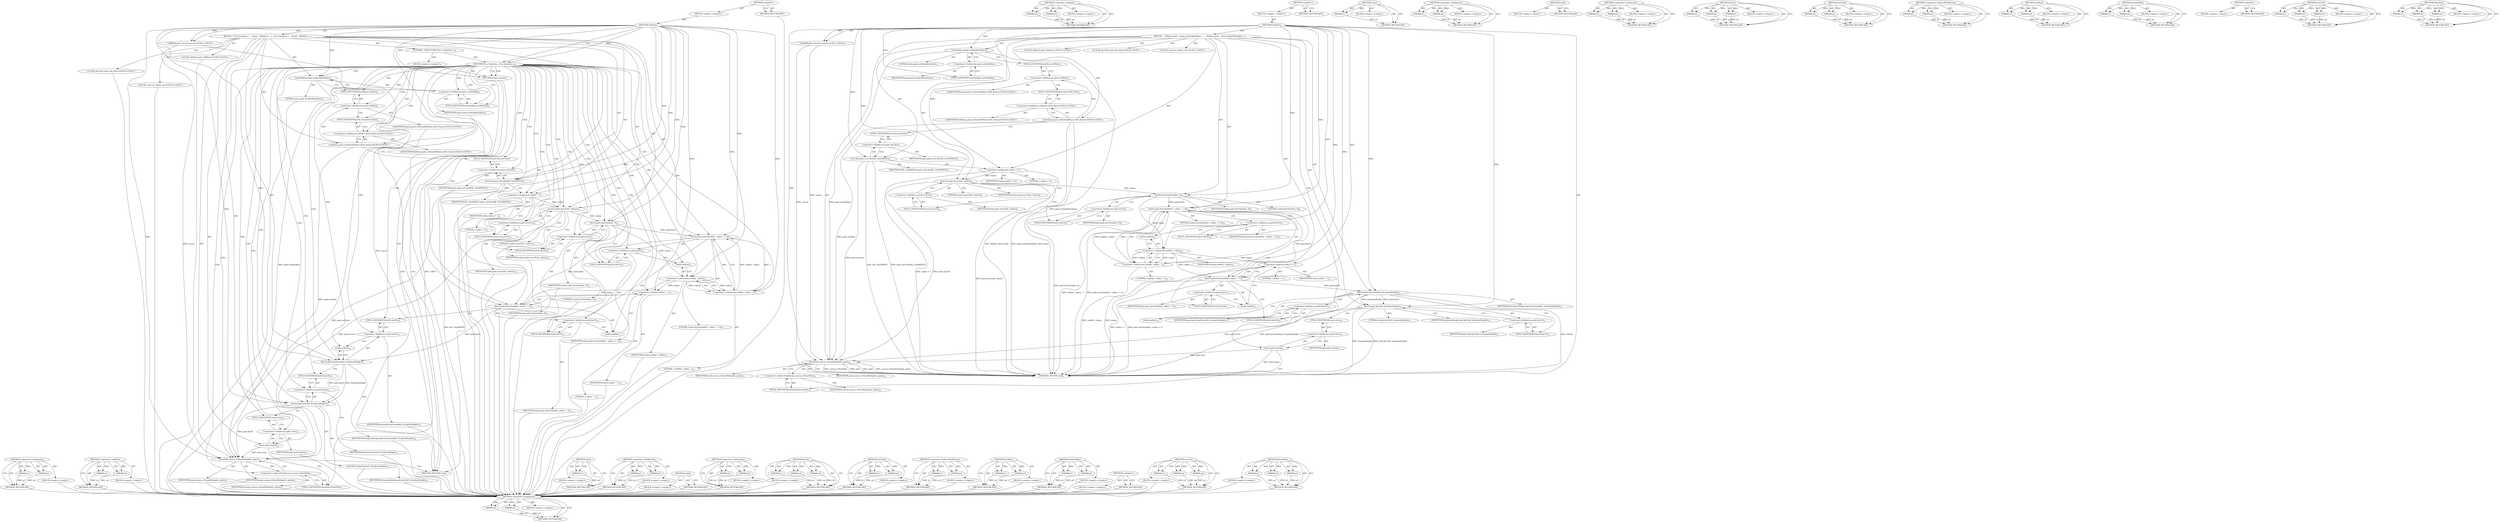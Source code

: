 digraph "DrawPath" {
vulnerable_131 [label=<(METHOD,&lt;operator&gt;.assignment)>];
vulnerable_132 [label=<(PARAM,p1)>];
vulnerable_133 [label=<(PARAM,p2)>];
vulnerable_134 [label=<(BLOCK,&lt;empty&gt;,&lt;empty&gt;)>];
vulnerable_135 [label=<(METHOD_RETURN,ANY)>];
vulnerable_156 [label=<(METHOD,&lt;operator&gt;.addition)>];
vulnerable_157 [label=<(PARAM,p1)>];
vulnerable_158 [label=<(PARAM,p2)>];
vulnerable_159 [label=<(BLOCK,&lt;empty&gt;,&lt;empty&gt;)>];
vulnerable_160 [label=<(METHOD_RETURN,ANY)>];
vulnerable_6 [label=<(METHOD,&lt;global&gt;)<SUB>1</SUB>>];
vulnerable_7 [label=<(BLOCK,&lt;empty&gt;,&lt;empty&gt;)<SUB>1</SUB>>];
vulnerable_8 [label=<(METHOD,OnPaint)<SUB>1</SUB>>];
vulnerable_9 [label="<(PARAM,gfx::Canvas* canvas)<SUB>1</SUB>>"];
vulnerable_10 [label=<(BLOCK,{
   SkPaint paint;
   paint.setAntiAlias(false...,{
   SkPaint paint;
   paint.setAntiAlias(false...)<SUB>1</SUB>>];
vulnerable_11 [label="<(LOCAL,SkPaint paint: SkPaint)<SUB>2</SUB>>"];
vulnerable_12 [label=<(setAntiAlias,paint.setAntiAlias(false))<SUB>3</SUB>>];
vulnerable_13 [label=<(&lt;operator&gt;.fieldAccess,paint.setAntiAlias)<SUB>3</SUB>>];
vulnerable_14 [label=<(IDENTIFIER,paint,paint.setAntiAlias(false))<SUB>3</SUB>>];
vulnerable_15 [label=<(FIELD_IDENTIFIER,setAntiAlias,setAntiAlias)<SUB>3</SUB>>];
vulnerable_16 [label=<(LITERAL,false,paint.setAntiAlias(false))<SUB>3</SUB>>];
vulnerable_17 [label="<(setStyle,paint.setStyle(SkPaint::kFill_Style))<SUB>4</SUB>>"];
vulnerable_18 [label=<(&lt;operator&gt;.fieldAccess,paint.setStyle)<SUB>4</SUB>>];
vulnerable_19 [label="<(IDENTIFIER,paint,paint.setStyle(SkPaint::kFill_Style))<SUB>4</SUB>>"];
vulnerable_20 [label=<(FIELD_IDENTIFIER,setStyle,setStyle)<SUB>4</SUB>>];
vulnerable_21 [label="<(&lt;operator&gt;.fieldAccess,SkPaint::kFill_Style)<SUB>4</SUB>>"];
vulnerable_22 [label="<(IDENTIFIER,SkPaint,paint.setStyle(SkPaint::kFill_Style))<SUB>4</SUB>>"];
vulnerable_23 [label=<(FIELD_IDENTIFIER,kFill_Style,kFill_Style)<SUB>4</SUB>>];
vulnerable_24 [label=<(setColor,paint.setColor(SK_ColorWHITE))<SUB>5</SUB>>];
vulnerable_25 [label=<(&lt;operator&gt;.fieldAccess,paint.setColor)<SUB>5</SUB>>];
vulnerable_26 [label=<(IDENTIFIER,paint,paint.setColor(SK_ColorWHITE))<SUB>5</SUB>>];
vulnerable_27 [label=<(FIELD_IDENTIFIER,setColor,setColor)<SUB>5</SUB>>];
vulnerable_28 [label=<(IDENTIFIER,SK_ColorWHITE,paint.setColor(SK_ColorWHITE))<SUB>5</SUB>>];
vulnerable_29 [label="<(LOCAL,gfx.Path path: gfx.Path)<SUB>6</SUB>>"];
vulnerable_30 [label="<(LOCAL,const int radius: int)<SUB>7</SUB>>"];
vulnerable_31 [label=<(&lt;operator&gt;.assignment,radius = 1)<SUB>7</SUB>>];
vulnerable_32 [label=<(IDENTIFIER,radius,radius = 1)<SUB>7</SUB>>];
vulnerable_33 [label=<(LITERAL,1,radius = 1)<SUB>7</SUB>>];
vulnerable_34 [label=<(moveTo,path.moveTo(0, radius))<SUB>8</SUB>>];
vulnerable_35 [label=<(&lt;operator&gt;.fieldAccess,path.moveTo)<SUB>8</SUB>>];
vulnerable_36 [label=<(IDENTIFIER,path,path.moveTo(0, radius))<SUB>8</SUB>>];
vulnerable_37 [label=<(FIELD_IDENTIFIER,moveTo,moveTo)<SUB>8</SUB>>];
vulnerable_38 [label=<(LITERAL,0,path.moveTo(0, radius))<SUB>8</SUB>>];
vulnerable_39 [label=<(IDENTIFIER,radius,path.moveTo(0, radius))<SUB>8</SUB>>];
vulnerable_40 [label=<(lineTo,path.lineTo(radius, 0))<SUB>9</SUB>>];
vulnerable_41 [label=<(&lt;operator&gt;.fieldAccess,path.lineTo)<SUB>9</SUB>>];
vulnerable_42 [label=<(IDENTIFIER,path,path.lineTo(radius, 0))<SUB>9</SUB>>];
vulnerable_43 [label=<(FIELD_IDENTIFIER,lineTo,lineTo)<SUB>9</SUB>>];
vulnerable_44 [label=<(IDENTIFIER,radius,path.lineTo(radius, 0))<SUB>9</SUB>>];
vulnerable_45 [label=<(LITERAL,0,path.lineTo(radius, 0))<SUB>9</SUB>>];
vulnerable_46 [label=<(lineTo,path.lineTo(width() - radius - 1, 0))<SUB>10</SUB>>];
vulnerable_47 [label=<(&lt;operator&gt;.fieldAccess,path.lineTo)<SUB>10</SUB>>];
vulnerable_48 [label=<(IDENTIFIER,path,path.lineTo(width() - radius - 1, 0))<SUB>10</SUB>>];
vulnerable_49 [label=<(FIELD_IDENTIFIER,lineTo,lineTo)<SUB>10</SUB>>];
vulnerable_50 [label=<(&lt;operator&gt;.subtraction,width() - radius - 1)<SUB>10</SUB>>];
vulnerable_51 [label=<(&lt;operator&gt;.subtraction,width() - radius)<SUB>10</SUB>>];
vulnerable_52 [label=<(width,width())<SUB>10</SUB>>];
vulnerable_53 [label=<(IDENTIFIER,radius,width() - radius)<SUB>10</SUB>>];
vulnerable_54 [label=<(LITERAL,1,width() - radius - 1)<SUB>10</SUB>>];
vulnerable_55 [label=<(LITERAL,0,path.lineTo(width() - radius - 1, 0))<SUB>10</SUB>>];
vulnerable_56 [label=<(lineTo,path.lineTo(width(), radius + 1))<SUB>11</SUB>>];
vulnerable_57 [label=<(&lt;operator&gt;.fieldAccess,path.lineTo)<SUB>11</SUB>>];
vulnerable_58 [label=<(IDENTIFIER,path,path.lineTo(width(), radius + 1))<SUB>11</SUB>>];
vulnerable_59 [label=<(FIELD_IDENTIFIER,lineTo,lineTo)<SUB>11</SUB>>];
vulnerable_60 [label=<(width,width())<SUB>11</SUB>>];
vulnerable_61 [label=<(&lt;operator&gt;.addition,radius + 1)<SUB>11</SUB>>];
vulnerable_62 [label=<(IDENTIFIER,radius,radius + 1)<SUB>11</SUB>>];
vulnerable_63 [label=<(LITERAL,1,radius + 1)<SUB>11</SUB>>];
vulnerable_64 [label=<(lineTo,path.lineTo(width(), kCaptionHeight))<SUB>12</SUB>>];
vulnerable_65 [label=<(&lt;operator&gt;.fieldAccess,path.lineTo)<SUB>12</SUB>>];
vulnerable_66 [label=<(IDENTIFIER,path,path.lineTo(width(), kCaptionHeight))<SUB>12</SUB>>];
vulnerable_67 [label=<(FIELD_IDENTIFIER,lineTo,lineTo)<SUB>12</SUB>>];
vulnerable_68 [label=<(width,width())<SUB>12</SUB>>];
vulnerable_69 [label=<(IDENTIFIER,kCaptionHeight,path.lineTo(width(), kCaptionHeight))<SUB>12</SUB>>];
vulnerable_70 [label=<(lineTo,path.lineTo(0, kCaptionHeight))<SUB>13</SUB>>];
vulnerable_71 [label=<(&lt;operator&gt;.fieldAccess,path.lineTo)<SUB>13</SUB>>];
vulnerable_72 [label=<(IDENTIFIER,path,path.lineTo(0, kCaptionHeight))<SUB>13</SUB>>];
vulnerable_73 [label=<(FIELD_IDENTIFIER,lineTo,lineTo)<SUB>13</SUB>>];
vulnerable_74 [label=<(LITERAL,0,path.lineTo(0, kCaptionHeight))<SUB>13</SUB>>];
vulnerable_75 [label=<(IDENTIFIER,kCaptionHeight,path.lineTo(0, kCaptionHeight))<SUB>13</SUB>>];
vulnerable_76 [label=<(close,path.close())<SUB>14</SUB>>];
vulnerable_77 [label=<(&lt;operator&gt;.fieldAccess,path.close)<SUB>14</SUB>>];
vulnerable_78 [label=<(IDENTIFIER,path,path.close())<SUB>14</SUB>>];
vulnerable_79 [label=<(FIELD_IDENTIFIER,close,close)<SUB>14</SUB>>];
vulnerable_80 [label=<(DrawPath,canvas-&gt;DrawPath(path, paint))<SUB>15</SUB>>];
vulnerable_81 [label=<(&lt;operator&gt;.indirectFieldAccess,canvas-&gt;DrawPath)<SUB>15</SUB>>];
vulnerable_82 [label=<(IDENTIFIER,canvas,canvas-&gt;DrawPath(path, paint))<SUB>15</SUB>>];
vulnerable_83 [label=<(FIELD_IDENTIFIER,DrawPath,DrawPath)<SUB>15</SUB>>];
vulnerable_84 [label=<(IDENTIFIER,path,canvas-&gt;DrawPath(path, paint))<SUB>15</SUB>>];
vulnerable_85 [label=<(IDENTIFIER,paint,canvas-&gt;DrawPath(path, paint))<SUB>15</SUB>>];
vulnerable_86 [label=<(METHOD_RETURN,void)<SUB>1</SUB>>];
vulnerable_88 [label=<(METHOD_RETURN,ANY)<SUB>1</SUB>>];
vulnerable_161 [label=<(METHOD,close)>];
vulnerable_162 [label=<(PARAM,p1)>];
vulnerable_163 [label=<(BLOCK,&lt;empty&gt;,&lt;empty&gt;)>];
vulnerable_164 [label=<(METHOD_RETURN,ANY)>];
vulnerable_116 [label=<(METHOD,&lt;operator&gt;.fieldAccess)>];
vulnerable_117 [label=<(PARAM,p1)>];
vulnerable_118 [label=<(PARAM,p2)>];
vulnerable_119 [label=<(BLOCK,&lt;empty&gt;,&lt;empty&gt;)>];
vulnerable_120 [label=<(METHOD_RETURN,ANY)>];
vulnerable_153 [label=<(METHOD,width)>];
vulnerable_154 [label=<(BLOCK,&lt;empty&gt;,&lt;empty&gt;)>];
vulnerable_155 [label=<(METHOD_RETURN,ANY)>];
vulnerable_148 [label=<(METHOD,&lt;operator&gt;.subtraction)>];
vulnerable_149 [label=<(PARAM,p1)>];
vulnerable_150 [label=<(PARAM,p2)>];
vulnerable_151 [label=<(BLOCK,&lt;empty&gt;,&lt;empty&gt;)>];
vulnerable_152 [label=<(METHOD_RETURN,ANY)>];
vulnerable_142 [label=<(METHOD,lineTo)>];
vulnerable_143 [label=<(PARAM,p1)>];
vulnerable_144 [label=<(PARAM,p2)>];
vulnerable_145 [label=<(PARAM,p3)>];
vulnerable_146 [label=<(BLOCK,&lt;empty&gt;,&lt;empty&gt;)>];
vulnerable_147 [label=<(METHOD_RETURN,ANY)>];
vulnerable_126 [label=<(METHOD,setColor)>];
vulnerable_127 [label=<(PARAM,p1)>];
vulnerable_128 [label=<(PARAM,p2)>];
vulnerable_129 [label=<(BLOCK,&lt;empty&gt;,&lt;empty&gt;)>];
vulnerable_130 [label=<(METHOD_RETURN,ANY)>];
vulnerable_171 [label=<(METHOD,&lt;operator&gt;.indirectFieldAccess)>];
vulnerable_172 [label=<(PARAM,p1)>];
vulnerable_173 [label=<(PARAM,p2)>];
vulnerable_174 [label=<(BLOCK,&lt;empty&gt;,&lt;empty&gt;)>];
vulnerable_175 [label=<(METHOD_RETURN,ANY)>];
vulnerable_121 [label=<(METHOD,setStyle)>];
vulnerable_122 [label=<(PARAM,p1)>];
vulnerable_123 [label=<(PARAM,p2)>];
vulnerable_124 [label=<(BLOCK,&lt;empty&gt;,&lt;empty&gt;)>];
vulnerable_125 [label=<(METHOD_RETURN,ANY)>];
vulnerable_111 [label=<(METHOD,setAntiAlias)>];
vulnerable_112 [label=<(PARAM,p1)>];
vulnerable_113 [label=<(PARAM,p2)>];
vulnerable_114 [label=<(BLOCK,&lt;empty&gt;,&lt;empty&gt;)>];
vulnerable_115 [label=<(METHOD_RETURN,ANY)>];
vulnerable_105 [label=<(METHOD,&lt;global&gt;)<SUB>1</SUB>>];
vulnerable_106 [label=<(BLOCK,&lt;empty&gt;,&lt;empty&gt;)>];
vulnerable_107 [label=<(METHOD_RETURN,ANY)>];
vulnerable_136 [label=<(METHOD,moveTo)>];
vulnerable_137 [label=<(PARAM,p1)>];
vulnerable_138 [label=<(PARAM,p2)>];
vulnerable_139 [label=<(PARAM,p3)>];
vulnerable_140 [label=<(BLOCK,&lt;empty&gt;,&lt;empty&gt;)>];
vulnerable_141 [label=<(METHOD_RETURN,ANY)>];
vulnerable_165 [label=<(METHOD,DrawPath)>];
vulnerable_166 [label=<(PARAM,p1)>];
vulnerable_167 [label=<(PARAM,p2)>];
vulnerable_168 [label=<(PARAM,p3)>];
vulnerable_169 [label=<(BLOCK,&lt;empty&gt;,&lt;empty&gt;)>];
vulnerable_170 [label=<(METHOD_RETURN,ANY)>];
fixed_135 [label=<(METHOD,&lt;operator&gt;.assignment)>];
fixed_136 [label=<(PARAM,p1)>];
fixed_137 [label=<(PARAM,p2)>];
fixed_138 [label=<(BLOCK,&lt;empty&gt;,&lt;empty&gt;)>];
fixed_139 [label=<(METHOD_RETURN,ANY)>];
fixed_160 [label=<(METHOD,&lt;operator&gt;.addition)>];
fixed_161 [label=<(PARAM,p1)>];
fixed_162 [label=<(PARAM,p2)>];
fixed_163 [label=<(BLOCK,&lt;empty&gt;,&lt;empty&gt;)>];
fixed_164 [label=<(METHOD_RETURN,ANY)>];
fixed_6 [label=<(METHOD,&lt;global&gt;)<SUB>1</SUB>>];
fixed_7 [label=<(BLOCK,&lt;empty&gt;,&lt;empty&gt;)<SUB>1</SUB>>];
fixed_8 [label=<(METHOD,OnPaint)<SUB>1</SUB>>];
fixed_9 [label="<(PARAM,gfx::Canvas* canvas)<SUB>1</SUB>>"];
fixed_10 [label=<(BLOCK,{
  if (is_frameless_)
    return;
   SkPaint p...,{
  if (is_frameless_)
    return;
   SkPaint p...)<SUB>1</SUB>>];
fixed_11 [label=<(CONTROL_STRUCTURE,IF,if (is_frameless_))<SUB>2</SUB>>];
fixed_12 [label=<(IDENTIFIER,is_frameless_,if (is_frameless_))<SUB>2</SUB>>];
fixed_13 [label=<(BLOCK,&lt;empty&gt;,&lt;empty&gt;)<SUB>3</SUB>>];
fixed_14 [label=<(RETURN,return;,return;)<SUB>3</SUB>>];
fixed_15 [label="<(LOCAL,SkPaint paint: SkPaint)<SUB>4</SUB>>"];
fixed_16 [label=<(setAntiAlias,paint.setAntiAlias(false))<SUB>5</SUB>>];
fixed_17 [label=<(&lt;operator&gt;.fieldAccess,paint.setAntiAlias)<SUB>5</SUB>>];
fixed_18 [label=<(IDENTIFIER,paint,paint.setAntiAlias(false))<SUB>5</SUB>>];
fixed_19 [label=<(FIELD_IDENTIFIER,setAntiAlias,setAntiAlias)<SUB>5</SUB>>];
fixed_20 [label=<(LITERAL,false,paint.setAntiAlias(false))<SUB>5</SUB>>];
fixed_21 [label="<(setStyle,paint.setStyle(SkPaint::kFill_Style))<SUB>6</SUB>>"];
fixed_22 [label=<(&lt;operator&gt;.fieldAccess,paint.setStyle)<SUB>6</SUB>>];
fixed_23 [label="<(IDENTIFIER,paint,paint.setStyle(SkPaint::kFill_Style))<SUB>6</SUB>>"];
fixed_24 [label=<(FIELD_IDENTIFIER,setStyle,setStyle)<SUB>6</SUB>>];
fixed_25 [label="<(&lt;operator&gt;.fieldAccess,SkPaint::kFill_Style)<SUB>6</SUB>>"];
fixed_26 [label="<(IDENTIFIER,SkPaint,paint.setStyle(SkPaint::kFill_Style))<SUB>6</SUB>>"];
fixed_27 [label=<(FIELD_IDENTIFIER,kFill_Style,kFill_Style)<SUB>6</SUB>>];
fixed_28 [label=<(setColor,paint.setColor(SK_ColorWHITE))<SUB>7</SUB>>];
fixed_29 [label=<(&lt;operator&gt;.fieldAccess,paint.setColor)<SUB>7</SUB>>];
fixed_30 [label=<(IDENTIFIER,paint,paint.setColor(SK_ColorWHITE))<SUB>7</SUB>>];
fixed_31 [label=<(FIELD_IDENTIFIER,setColor,setColor)<SUB>7</SUB>>];
fixed_32 [label=<(IDENTIFIER,SK_ColorWHITE,paint.setColor(SK_ColorWHITE))<SUB>7</SUB>>];
fixed_33 [label="<(LOCAL,gfx.Path path: gfx.Path)<SUB>8</SUB>>"];
fixed_34 [label="<(LOCAL,const int radius: int)<SUB>9</SUB>>"];
fixed_35 [label=<(&lt;operator&gt;.assignment,radius = 1)<SUB>9</SUB>>];
fixed_36 [label=<(IDENTIFIER,radius,radius = 1)<SUB>9</SUB>>];
fixed_37 [label=<(LITERAL,1,radius = 1)<SUB>9</SUB>>];
fixed_38 [label=<(moveTo,path.moveTo(0, radius))<SUB>10</SUB>>];
fixed_39 [label=<(&lt;operator&gt;.fieldAccess,path.moveTo)<SUB>10</SUB>>];
fixed_40 [label=<(IDENTIFIER,path,path.moveTo(0, radius))<SUB>10</SUB>>];
fixed_41 [label=<(FIELD_IDENTIFIER,moveTo,moveTo)<SUB>10</SUB>>];
fixed_42 [label=<(LITERAL,0,path.moveTo(0, radius))<SUB>10</SUB>>];
fixed_43 [label=<(IDENTIFIER,radius,path.moveTo(0, radius))<SUB>10</SUB>>];
fixed_44 [label=<(lineTo,path.lineTo(radius, 0))<SUB>11</SUB>>];
fixed_45 [label=<(&lt;operator&gt;.fieldAccess,path.lineTo)<SUB>11</SUB>>];
fixed_46 [label=<(IDENTIFIER,path,path.lineTo(radius, 0))<SUB>11</SUB>>];
fixed_47 [label=<(FIELD_IDENTIFIER,lineTo,lineTo)<SUB>11</SUB>>];
fixed_48 [label=<(IDENTIFIER,radius,path.lineTo(radius, 0))<SUB>11</SUB>>];
fixed_49 [label=<(LITERAL,0,path.lineTo(radius, 0))<SUB>11</SUB>>];
fixed_50 [label=<(lineTo,path.lineTo(width() - radius - 1, 0))<SUB>12</SUB>>];
fixed_51 [label=<(&lt;operator&gt;.fieldAccess,path.lineTo)<SUB>12</SUB>>];
fixed_52 [label=<(IDENTIFIER,path,path.lineTo(width() - radius - 1, 0))<SUB>12</SUB>>];
fixed_53 [label=<(FIELD_IDENTIFIER,lineTo,lineTo)<SUB>12</SUB>>];
fixed_54 [label=<(&lt;operator&gt;.subtraction,width() - radius - 1)<SUB>12</SUB>>];
fixed_55 [label=<(&lt;operator&gt;.subtraction,width() - radius)<SUB>12</SUB>>];
fixed_56 [label=<(width,width())<SUB>12</SUB>>];
fixed_57 [label=<(IDENTIFIER,radius,width() - radius)<SUB>12</SUB>>];
fixed_58 [label=<(LITERAL,1,width() - radius - 1)<SUB>12</SUB>>];
fixed_59 [label=<(LITERAL,0,path.lineTo(width() - radius - 1, 0))<SUB>12</SUB>>];
fixed_60 [label=<(lineTo,path.lineTo(width(), radius + 1))<SUB>13</SUB>>];
fixed_61 [label=<(&lt;operator&gt;.fieldAccess,path.lineTo)<SUB>13</SUB>>];
fixed_62 [label=<(IDENTIFIER,path,path.lineTo(width(), radius + 1))<SUB>13</SUB>>];
fixed_63 [label=<(FIELD_IDENTIFIER,lineTo,lineTo)<SUB>13</SUB>>];
fixed_64 [label=<(width,width())<SUB>13</SUB>>];
fixed_65 [label=<(&lt;operator&gt;.addition,radius + 1)<SUB>13</SUB>>];
fixed_66 [label=<(IDENTIFIER,radius,radius + 1)<SUB>13</SUB>>];
fixed_67 [label=<(LITERAL,1,radius + 1)<SUB>13</SUB>>];
fixed_68 [label=<(lineTo,path.lineTo(width(), kCaptionHeight))<SUB>14</SUB>>];
fixed_69 [label=<(&lt;operator&gt;.fieldAccess,path.lineTo)<SUB>14</SUB>>];
fixed_70 [label=<(IDENTIFIER,path,path.lineTo(width(), kCaptionHeight))<SUB>14</SUB>>];
fixed_71 [label=<(FIELD_IDENTIFIER,lineTo,lineTo)<SUB>14</SUB>>];
fixed_72 [label=<(width,width())<SUB>14</SUB>>];
fixed_73 [label=<(IDENTIFIER,kCaptionHeight,path.lineTo(width(), kCaptionHeight))<SUB>14</SUB>>];
fixed_74 [label=<(lineTo,path.lineTo(0, kCaptionHeight))<SUB>15</SUB>>];
fixed_75 [label=<(&lt;operator&gt;.fieldAccess,path.lineTo)<SUB>15</SUB>>];
fixed_76 [label=<(IDENTIFIER,path,path.lineTo(0, kCaptionHeight))<SUB>15</SUB>>];
fixed_77 [label=<(FIELD_IDENTIFIER,lineTo,lineTo)<SUB>15</SUB>>];
fixed_78 [label=<(LITERAL,0,path.lineTo(0, kCaptionHeight))<SUB>15</SUB>>];
fixed_79 [label=<(IDENTIFIER,kCaptionHeight,path.lineTo(0, kCaptionHeight))<SUB>15</SUB>>];
fixed_80 [label=<(close,path.close())<SUB>16</SUB>>];
fixed_81 [label=<(&lt;operator&gt;.fieldAccess,path.close)<SUB>16</SUB>>];
fixed_82 [label=<(IDENTIFIER,path,path.close())<SUB>16</SUB>>];
fixed_83 [label=<(FIELD_IDENTIFIER,close,close)<SUB>16</SUB>>];
fixed_84 [label=<(DrawPath,canvas-&gt;DrawPath(path, paint))<SUB>17</SUB>>];
fixed_85 [label=<(&lt;operator&gt;.indirectFieldAccess,canvas-&gt;DrawPath)<SUB>17</SUB>>];
fixed_86 [label=<(IDENTIFIER,canvas,canvas-&gt;DrawPath(path, paint))<SUB>17</SUB>>];
fixed_87 [label=<(FIELD_IDENTIFIER,DrawPath,DrawPath)<SUB>17</SUB>>];
fixed_88 [label=<(IDENTIFIER,path,canvas-&gt;DrawPath(path, paint))<SUB>17</SUB>>];
fixed_89 [label=<(IDENTIFIER,paint,canvas-&gt;DrawPath(path, paint))<SUB>17</SUB>>];
fixed_90 [label=<(METHOD_RETURN,void)<SUB>1</SUB>>];
fixed_92 [label=<(METHOD_RETURN,ANY)<SUB>1</SUB>>];
fixed_165 [label=<(METHOD,close)>];
fixed_166 [label=<(PARAM,p1)>];
fixed_167 [label=<(BLOCK,&lt;empty&gt;,&lt;empty&gt;)>];
fixed_168 [label=<(METHOD_RETURN,ANY)>];
fixed_120 [label=<(METHOD,&lt;operator&gt;.fieldAccess)>];
fixed_121 [label=<(PARAM,p1)>];
fixed_122 [label=<(PARAM,p2)>];
fixed_123 [label=<(BLOCK,&lt;empty&gt;,&lt;empty&gt;)>];
fixed_124 [label=<(METHOD_RETURN,ANY)>];
fixed_157 [label=<(METHOD,width)>];
fixed_158 [label=<(BLOCK,&lt;empty&gt;,&lt;empty&gt;)>];
fixed_159 [label=<(METHOD_RETURN,ANY)>];
fixed_152 [label=<(METHOD,&lt;operator&gt;.subtraction)>];
fixed_153 [label=<(PARAM,p1)>];
fixed_154 [label=<(PARAM,p2)>];
fixed_155 [label=<(BLOCK,&lt;empty&gt;,&lt;empty&gt;)>];
fixed_156 [label=<(METHOD_RETURN,ANY)>];
fixed_146 [label=<(METHOD,lineTo)>];
fixed_147 [label=<(PARAM,p1)>];
fixed_148 [label=<(PARAM,p2)>];
fixed_149 [label=<(PARAM,p3)>];
fixed_150 [label=<(BLOCK,&lt;empty&gt;,&lt;empty&gt;)>];
fixed_151 [label=<(METHOD_RETURN,ANY)>];
fixed_130 [label=<(METHOD,setColor)>];
fixed_131 [label=<(PARAM,p1)>];
fixed_132 [label=<(PARAM,p2)>];
fixed_133 [label=<(BLOCK,&lt;empty&gt;,&lt;empty&gt;)>];
fixed_134 [label=<(METHOD_RETURN,ANY)>];
fixed_175 [label=<(METHOD,&lt;operator&gt;.indirectFieldAccess)>];
fixed_176 [label=<(PARAM,p1)>];
fixed_177 [label=<(PARAM,p2)>];
fixed_178 [label=<(BLOCK,&lt;empty&gt;,&lt;empty&gt;)>];
fixed_179 [label=<(METHOD_RETURN,ANY)>];
fixed_125 [label=<(METHOD,setStyle)>];
fixed_126 [label=<(PARAM,p1)>];
fixed_127 [label=<(PARAM,p2)>];
fixed_128 [label=<(BLOCK,&lt;empty&gt;,&lt;empty&gt;)>];
fixed_129 [label=<(METHOD_RETURN,ANY)>];
fixed_115 [label=<(METHOD,setAntiAlias)>];
fixed_116 [label=<(PARAM,p1)>];
fixed_117 [label=<(PARAM,p2)>];
fixed_118 [label=<(BLOCK,&lt;empty&gt;,&lt;empty&gt;)>];
fixed_119 [label=<(METHOD_RETURN,ANY)>];
fixed_109 [label=<(METHOD,&lt;global&gt;)<SUB>1</SUB>>];
fixed_110 [label=<(BLOCK,&lt;empty&gt;,&lt;empty&gt;)>];
fixed_111 [label=<(METHOD_RETURN,ANY)>];
fixed_140 [label=<(METHOD,moveTo)>];
fixed_141 [label=<(PARAM,p1)>];
fixed_142 [label=<(PARAM,p2)>];
fixed_143 [label=<(PARAM,p3)>];
fixed_144 [label=<(BLOCK,&lt;empty&gt;,&lt;empty&gt;)>];
fixed_145 [label=<(METHOD_RETURN,ANY)>];
fixed_169 [label=<(METHOD,DrawPath)>];
fixed_170 [label=<(PARAM,p1)>];
fixed_171 [label=<(PARAM,p2)>];
fixed_172 [label=<(PARAM,p3)>];
fixed_173 [label=<(BLOCK,&lt;empty&gt;,&lt;empty&gt;)>];
fixed_174 [label=<(METHOD_RETURN,ANY)>];
vulnerable_131 -> vulnerable_132  [key=0, label="AST: "];
vulnerable_131 -> vulnerable_132  [key=1, label="DDG: "];
vulnerable_131 -> vulnerable_134  [key=0, label="AST: "];
vulnerable_131 -> vulnerable_133  [key=0, label="AST: "];
vulnerable_131 -> vulnerable_133  [key=1, label="DDG: "];
vulnerable_131 -> vulnerable_135  [key=0, label="AST: "];
vulnerable_131 -> vulnerable_135  [key=1, label="CFG: "];
vulnerable_132 -> vulnerable_135  [key=0, label="DDG: p1"];
vulnerable_133 -> vulnerable_135  [key=0, label="DDG: p2"];
vulnerable_156 -> vulnerable_157  [key=0, label="AST: "];
vulnerable_156 -> vulnerable_157  [key=1, label="DDG: "];
vulnerable_156 -> vulnerable_159  [key=0, label="AST: "];
vulnerable_156 -> vulnerable_158  [key=0, label="AST: "];
vulnerable_156 -> vulnerable_158  [key=1, label="DDG: "];
vulnerable_156 -> vulnerable_160  [key=0, label="AST: "];
vulnerable_156 -> vulnerable_160  [key=1, label="CFG: "];
vulnerable_157 -> vulnerable_160  [key=0, label="DDG: p1"];
vulnerable_158 -> vulnerable_160  [key=0, label="DDG: p2"];
vulnerable_6 -> vulnerable_7  [key=0, label="AST: "];
vulnerable_6 -> vulnerable_88  [key=0, label="AST: "];
vulnerable_6 -> vulnerable_88  [key=1, label="CFG: "];
vulnerable_7 -> vulnerable_8  [key=0, label="AST: "];
vulnerable_8 -> vulnerable_9  [key=0, label="AST: "];
vulnerable_8 -> vulnerable_9  [key=1, label="DDG: "];
vulnerable_8 -> vulnerable_10  [key=0, label="AST: "];
vulnerable_8 -> vulnerable_86  [key=0, label="AST: "];
vulnerable_8 -> vulnerable_15  [key=0, label="CFG: "];
vulnerable_8 -> vulnerable_31  [key=0, label="DDG: "];
vulnerable_8 -> vulnerable_12  [key=0, label="DDG: "];
vulnerable_8 -> vulnerable_24  [key=0, label="DDG: "];
vulnerable_8 -> vulnerable_34  [key=0, label="DDG: "];
vulnerable_8 -> vulnerable_40  [key=0, label="DDG: "];
vulnerable_8 -> vulnerable_46  [key=0, label="DDG: "];
vulnerable_8 -> vulnerable_56  [key=0, label="DDG: "];
vulnerable_8 -> vulnerable_64  [key=0, label="DDG: "];
vulnerable_8 -> vulnerable_70  [key=0, label="DDG: "];
vulnerable_8 -> vulnerable_80  [key=0, label="DDG: "];
vulnerable_8 -> vulnerable_50  [key=0, label="DDG: "];
vulnerable_8 -> vulnerable_61  [key=0, label="DDG: "];
vulnerable_8 -> vulnerable_51  [key=0, label="DDG: "];
vulnerable_9 -> vulnerable_86  [key=0, label="DDG: canvas"];
vulnerable_9 -> vulnerable_80  [key=0, label="DDG: canvas"];
vulnerable_10 -> vulnerable_11  [key=0, label="AST: "];
vulnerable_10 -> vulnerable_12  [key=0, label="AST: "];
vulnerable_10 -> vulnerable_17  [key=0, label="AST: "];
vulnerable_10 -> vulnerable_24  [key=0, label="AST: "];
vulnerable_10 -> vulnerable_29  [key=0, label="AST: "];
vulnerable_10 -> vulnerable_30  [key=0, label="AST: "];
vulnerable_10 -> vulnerable_31  [key=0, label="AST: "];
vulnerable_10 -> vulnerable_34  [key=0, label="AST: "];
vulnerable_10 -> vulnerable_40  [key=0, label="AST: "];
vulnerable_10 -> vulnerable_46  [key=0, label="AST: "];
vulnerable_10 -> vulnerable_56  [key=0, label="AST: "];
vulnerable_10 -> vulnerable_64  [key=0, label="AST: "];
vulnerable_10 -> vulnerable_70  [key=0, label="AST: "];
vulnerable_10 -> vulnerable_76  [key=0, label="AST: "];
vulnerable_10 -> vulnerable_80  [key=0, label="AST: "];
vulnerable_12 -> vulnerable_13  [key=0, label="AST: "];
vulnerable_12 -> vulnerable_16  [key=0, label="AST: "];
vulnerable_12 -> vulnerable_20  [key=0, label="CFG: "];
vulnerable_12 -> vulnerable_86  [key=0, label="DDG: paint.setAntiAlias(false)"];
vulnerable_12 -> vulnerable_80  [key=0, label="DDG: paint.setAntiAlias"];
vulnerable_13 -> vulnerable_14  [key=0, label="AST: "];
vulnerable_13 -> vulnerable_15  [key=0, label="AST: "];
vulnerable_13 -> vulnerable_12  [key=0, label="CFG: "];
vulnerable_15 -> vulnerable_13  [key=0, label="CFG: "];
vulnerable_17 -> vulnerable_18  [key=0, label="AST: "];
vulnerable_17 -> vulnerable_21  [key=0, label="AST: "];
vulnerable_17 -> vulnerable_27  [key=0, label="CFG: "];
vulnerable_17 -> vulnerable_86  [key=0, label="DDG: SkPaint::kFill_Style"];
vulnerable_17 -> vulnerable_86  [key=1, label="DDG: paint.setStyle(SkPaint::kFill_Style)"];
vulnerable_17 -> vulnerable_80  [key=0, label="DDG: paint.setStyle"];
vulnerable_18 -> vulnerable_19  [key=0, label="AST: "];
vulnerable_18 -> vulnerable_20  [key=0, label="AST: "];
vulnerable_18 -> vulnerable_23  [key=0, label="CFG: "];
vulnerable_20 -> vulnerable_18  [key=0, label="CFG: "];
vulnerable_21 -> vulnerable_22  [key=0, label="AST: "];
vulnerable_21 -> vulnerable_23  [key=0, label="AST: "];
vulnerable_21 -> vulnerable_17  [key=0, label="CFG: "];
vulnerable_23 -> vulnerable_21  [key=0, label="CFG: "];
vulnerable_24 -> vulnerable_25  [key=0, label="AST: "];
vulnerable_24 -> vulnerable_28  [key=0, label="AST: "];
vulnerable_24 -> vulnerable_31  [key=0, label="CFG: "];
vulnerable_24 -> vulnerable_86  [key=0, label="DDG: paint.setColor(SK_ColorWHITE)"];
vulnerable_24 -> vulnerable_86  [key=1, label="DDG: SK_ColorWHITE"];
vulnerable_24 -> vulnerable_80  [key=0, label="DDG: paint.setColor"];
vulnerable_25 -> vulnerable_26  [key=0, label="AST: "];
vulnerable_25 -> vulnerable_27  [key=0, label="AST: "];
vulnerable_25 -> vulnerable_24  [key=0, label="CFG: "];
vulnerable_27 -> vulnerable_25  [key=0, label="CFG: "];
vulnerable_31 -> vulnerable_32  [key=0, label="AST: "];
vulnerable_31 -> vulnerable_33  [key=0, label="AST: "];
vulnerable_31 -> vulnerable_37  [key=0, label="CFG: "];
vulnerable_31 -> vulnerable_86  [key=0, label="DDG: radius = 1"];
vulnerable_31 -> vulnerable_34  [key=0, label="DDG: radius"];
vulnerable_34 -> vulnerable_35  [key=0, label="AST: "];
vulnerable_34 -> vulnerable_38  [key=0, label="AST: "];
vulnerable_34 -> vulnerable_39  [key=0, label="AST: "];
vulnerable_34 -> vulnerable_43  [key=0, label="CFG: "];
vulnerable_34 -> vulnerable_86  [key=0, label="DDG: path.moveTo(0, radius)"];
vulnerable_34 -> vulnerable_40  [key=0, label="DDG: radius"];
vulnerable_34 -> vulnerable_80  [key=0, label="DDG: path.moveTo"];
vulnerable_35 -> vulnerable_36  [key=0, label="AST: "];
vulnerable_35 -> vulnerable_37  [key=0, label="AST: "];
vulnerable_35 -> vulnerable_34  [key=0, label="CFG: "];
vulnerable_37 -> vulnerable_35  [key=0, label="CFG: "];
vulnerable_40 -> vulnerable_41  [key=0, label="AST: "];
vulnerable_40 -> vulnerable_44  [key=0, label="AST: "];
vulnerable_40 -> vulnerable_45  [key=0, label="AST: "];
vulnerable_40 -> vulnerable_49  [key=0, label="CFG: "];
vulnerable_40 -> vulnerable_86  [key=0, label="DDG: path.lineTo(radius, 0)"];
vulnerable_40 -> vulnerable_46  [key=0, label="DDG: path.lineTo"];
vulnerable_40 -> vulnerable_51  [key=0, label="DDG: radius"];
vulnerable_41 -> vulnerable_42  [key=0, label="AST: "];
vulnerable_41 -> vulnerable_43  [key=0, label="AST: "];
vulnerable_41 -> vulnerable_40  [key=0, label="CFG: "];
vulnerable_43 -> vulnerable_41  [key=0, label="CFG: "];
vulnerable_46 -> vulnerable_47  [key=0, label="AST: "];
vulnerable_46 -> vulnerable_50  [key=0, label="AST: "];
vulnerable_46 -> vulnerable_55  [key=0, label="AST: "];
vulnerable_46 -> vulnerable_59  [key=0, label="CFG: "];
vulnerable_46 -> vulnerable_86  [key=0, label="DDG: width() - radius - 1"];
vulnerable_46 -> vulnerable_86  [key=1, label="DDG: path.lineTo(width() - radius - 1, 0)"];
vulnerable_46 -> vulnerable_56  [key=0, label="DDG: path.lineTo"];
vulnerable_47 -> vulnerable_48  [key=0, label="AST: "];
vulnerable_47 -> vulnerable_49  [key=0, label="AST: "];
vulnerable_47 -> vulnerable_52  [key=0, label="CFG: "];
vulnerable_49 -> vulnerable_47  [key=0, label="CFG: "];
vulnerable_50 -> vulnerable_51  [key=0, label="AST: "];
vulnerable_50 -> vulnerable_54  [key=0, label="AST: "];
vulnerable_50 -> vulnerable_46  [key=0, label="CFG: "];
vulnerable_50 -> vulnerable_46  [key=1, label="DDG: width() - radius"];
vulnerable_50 -> vulnerable_46  [key=2, label="DDG: 1"];
vulnerable_50 -> vulnerable_86  [key=0, label="DDG: width() - radius"];
vulnerable_51 -> vulnerable_52  [key=0, label="AST: "];
vulnerable_51 -> vulnerable_53  [key=0, label="AST: "];
vulnerable_51 -> vulnerable_50  [key=0, label="CFG: "];
vulnerable_51 -> vulnerable_50  [key=1, label="DDG: width()"];
vulnerable_51 -> vulnerable_50  [key=2, label="DDG: radius"];
vulnerable_51 -> vulnerable_56  [key=0, label="DDG: radius"];
vulnerable_51 -> vulnerable_61  [key=0, label="DDG: radius"];
vulnerable_52 -> vulnerable_51  [key=0, label="CFG: "];
vulnerable_56 -> vulnerable_57  [key=0, label="AST: "];
vulnerable_56 -> vulnerable_60  [key=0, label="AST: "];
vulnerable_56 -> vulnerable_61  [key=0, label="AST: "];
vulnerable_56 -> vulnerable_67  [key=0, label="CFG: "];
vulnerable_56 -> vulnerable_86  [key=0, label="DDG: radius + 1"];
vulnerable_56 -> vulnerable_86  [key=1, label="DDG: path.lineTo(width(), radius + 1)"];
vulnerable_56 -> vulnerable_64  [key=0, label="DDG: path.lineTo"];
vulnerable_57 -> vulnerable_58  [key=0, label="AST: "];
vulnerable_57 -> vulnerable_59  [key=0, label="AST: "];
vulnerable_57 -> vulnerable_60  [key=0, label="CFG: "];
vulnerable_59 -> vulnerable_57  [key=0, label="CFG: "];
vulnerable_60 -> vulnerable_61  [key=0, label="CFG: "];
vulnerable_61 -> vulnerable_62  [key=0, label="AST: "];
vulnerable_61 -> vulnerable_63  [key=0, label="AST: "];
vulnerable_61 -> vulnerable_56  [key=0, label="CFG: "];
vulnerable_61 -> vulnerable_86  [key=0, label="DDG: radius"];
vulnerable_64 -> vulnerable_65  [key=0, label="AST: "];
vulnerable_64 -> vulnerable_68  [key=0, label="AST: "];
vulnerable_64 -> vulnerable_69  [key=0, label="AST: "];
vulnerable_64 -> vulnerable_73  [key=0, label="CFG: "];
vulnerable_64 -> vulnerable_86  [key=0, label="DDG: width()"];
vulnerable_64 -> vulnerable_86  [key=1, label="DDG: path.lineTo(width(), kCaptionHeight)"];
vulnerable_64 -> vulnerable_70  [key=0, label="DDG: path.lineTo"];
vulnerable_64 -> vulnerable_70  [key=1, label="DDG: kCaptionHeight"];
vulnerable_65 -> vulnerable_66  [key=0, label="AST: "];
vulnerable_65 -> vulnerable_67  [key=0, label="AST: "];
vulnerable_65 -> vulnerable_68  [key=0, label="CFG: "];
vulnerable_67 -> vulnerable_65  [key=0, label="CFG: "];
vulnerable_68 -> vulnerable_64  [key=0, label="CFG: "];
vulnerable_70 -> vulnerable_71  [key=0, label="AST: "];
vulnerable_70 -> vulnerable_74  [key=0, label="AST: "];
vulnerable_70 -> vulnerable_75  [key=0, label="AST: "];
vulnerable_70 -> vulnerable_79  [key=0, label="CFG: "];
vulnerable_70 -> vulnerable_86  [key=0, label="DDG: kCaptionHeight"];
vulnerable_70 -> vulnerable_86  [key=1, label="DDG: path.lineTo(0, kCaptionHeight)"];
vulnerable_70 -> vulnerable_80  [key=0, label="DDG: path.lineTo"];
vulnerable_71 -> vulnerable_72  [key=0, label="AST: "];
vulnerable_71 -> vulnerable_73  [key=0, label="AST: "];
vulnerable_71 -> vulnerable_70  [key=0, label="CFG: "];
vulnerable_73 -> vulnerable_71  [key=0, label="CFG: "];
vulnerable_76 -> vulnerable_77  [key=0, label="AST: "];
vulnerable_76 -> vulnerable_83  [key=0, label="CFG: "];
vulnerable_76 -> vulnerable_86  [key=0, label="DDG: path.close()"];
vulnerable_76 -> vulnerable_80  [key=0, label="DDG: path.close"];
vulnerable_77 -> vulnerable_78  [key=0, label="AST: "];
vulnerable_77 -> vulnerable_79  [key=0, label="AST: "];
vulnerable_77 -> vulnerable_76  [key=0, label="CFG: "];
vulnerable_79 -> vulnerable_77  [key=0, label="CFG: "];
vulnerable_80 -> vulnerable_81  [key=0, label="AST: "];
vulnerable_80 -> vulnerable_84  [key=0, label="AST: "];
vulnerable_80 -> vulnerable_85  [key=0, label="AST: "];
vulnerable_80 -> vulnerable_86  [key=0, label="CFG: "];
vulnerable_80 -> vulnerable_86  [key=1, label="DDG: canvas-&gt;DrawPath"];
vulnerable_80 -> vulnerable_86  [key=2, label="DDG: path"];
vulnerable_80 -> vulnerable_86  [key=3, label="DDG: paint"];
vulnerable_80 -> vulnerable_86  [key=4, label="DDG: canvas-&gt;DrawPath(path, paint)"];
vulnerable_81 -> vulnerable_82  [key=0, label="AST: "];
vulnerable_81 -> vulnerable_83  [key=0, label="AST: "];
vulnerable_81 -> vulnerable_80  [key=0, label="CFG: "];
vulnerable_83 -> vulnerable_81  [key=0, label="CFG: "];
vulnerable_161 -> vulnerable_162  [key=0, label="AST: "];
vulnerable_161 -> vulnerable_162  [key=1, label="DDG: "];
vulnerable_161 -> vulnerable_163  [key=0, label="AST: "];
vulnerable_161 -> vulnerable_164  [key=0, label="AST: "];
vulnerable_161 -> vulnerable_164  [key=1, label="CFG: "];
vulnerable_162 -> vulnerable_164  [key=0, label="DDG: p1"];
vulnerable_116 -> vulnerable_117  [key=0, label="AST: "];
vulnerable_116 -> vulnerable_117  [key=1, label="DDG: "];
vulnerable_116 -> vulnerable_119  [key=0, label="AST: "];
vulnerable_116 -> vulnerable_118  [key=0, label="AST: "];
vulnerable_116 -> vulnerable_118  [key=1, label="DDG: "];
vulnerable_116 -> vulnerable_120  [key=0, label="AST: "];
vulnerable_116 -> vulnerable_120  [key=1, label="CFG: "];
vulnerable_117 -> vulnerable_120  [key=0, label="DDG: p1"];
vulnerable_118 -> vulnerable_120  [key=0, label="DDG: p2"];
vulnerable_153 -> vulnerable_154  [key=0, label="AST: "];
vulnerable_153 -> vulnerable_155  [key=0, label="AST: "];
vulnerable_153 -> vulnerable_155  [key=1, label="CFG: "];
vulnerable_148 -> vulnerable_149  [key=0, label="AST: "];
vulnerable_148 -> vulnerable_149  [key=1, label="DDG: "];
vulnerable_148 -> vulnerable_151  [key=0, label="AST: "];
vulnerable_148 -> vulnerable_150  [key=0, label="AST: "];
vulnerable_148 -> vulnerable_150  [key=1, label="DDG: "];
vulnerable_148 -> vulnerable_152  [key=0, label="AST: "];
vulnerable_148 -> vulnerable_152  [key=1, label="CFG: "];
vulnerable_149 -> vulnerable_152  [key=0, label="DDG: p1"];
vulnerable_150 -> vulnerable_152  [key=0, label="DDG: p2"];
vulnerable_142 -> vulnerable_143  [key=0, label="AST: "];
vulnerable_142 -> vulnerable_143  [key=1, label="DDG: "];
vulnerable_142 -> vulnerable_146  [key=0, label="AST: "];
vulnerable_142 -> vulnerable_144  [key=0, label="AST: "];
vulnerable_142 -> vulnerable_144  [key=1, label="DDG: "];
vulnerable_142 -> vulnerable_147  [key=0, label="AST: "];
vulnerable_142 -> vulnerable_147  [key=1, label="CFG: "];
vulnerable_142 -> vulnerable_145  [key=0, label="AST: "];
vulnerable_142 -> vulnerable_145  [key=1, label="DDG: "];
vulnerable_143 -> vulnerable_147  [key=0, label="DDG: p1"];
vulnerable_144 -> vulnerable_147  [key=0, label="DDG: p2"];
vulnerable_145 -> vulnerable_147  [key=0, label="DDG: p3"];
vulnerable_126 -> vulnerable_127  [key=0, label="AST: "];
vulnerable_126 -> vulnerable_127  [key=1, label="DDG: "];
vulnerable_126 -> vulnerable_129  [key=0, label="AST: "];
vulnerable_126 -> vulnerable_128  [key=0, label="AST: "];
vulnerable_126 -> vulnerable_128  [key=1, label="DDG: "];
vulnerable_126 -> vulnerable_130  [key=0, label="AST: "];
vulnerable_126 -> vulnerable_130  [key=1, label="CFG: "];
vulnerable_127 -> vulnerable_130  [key=0, label="DDG: p1"];
vulnerable_128 -> vulnerable_130  [key=0, label="DDG: p2"];
vulnerable_171 -> vulnerable_172  [key=0, label="AST: "];
vulnerable_171 -> vulnerable_172  [key=1, label="DDG: "];
vulnerable_171 -> vulnerable_174  [key=0, label="AST: "];
vulnerable_171 -> vulnerable_173  [key=0, label="AST: "];
vulnerable_171 -> vulnerable_173  [key=1, label="DDG: "];
vulnerable_171 -> vulnerable_175  [key=0, label="AST: "];
vulnerable_171 -> vulnerable_175  [key=1, label="CFG: "];
vulnerable_172 -> vulnerable_175  [key=0, label="DDG: p1"];
vulnerable_173 -> vulnerable_175  [key=0, label="DDG: p2"];
vulnerable_121 -> vulnerable_122  [key=0, label="AST: "];
vulnerable_121 -> vulnerable_122  [key=1, label="DDG: "];
vulnerable_121 -> vulnerable_124  [key=0, label="AST: "];
vulnerable_121 -> vulnerable_123  [key=0, label="AST: "];
vulnerable_121 -> vulnerable_123  [key=1, label="DDG: "];
vulnerable_121 -> vulnerable_125  [key=0, label="AST: "];
vulnerable_121 -> vulnerable_125  [key=1, label="CFG: "];
vulnerable_122 -> vulnerable_125  [key=0, label="DDG: p1"];
vulnerable_123 -> vulnerable_125  [key=0, label="DDG: p2"];
vulnerable_111 -> vulnerable_112  [key=0, label="AST: "];
vulnerable_111 -> vulnerable_112  [key=1, label="DDG: "];
vulnerable_111 -> vulnerable_114  [key=0, label="AST: "];
vulnerable_111 -> vulnerable_113  [key=0, label="AST: "];
vulnerable_111 -> vulnerable_113  [key=1, label="DDG: "];
vulnerable_111 -> vulnerable_115  [key=0, label="AST: "];
vulnerable_111 -> vulnerable_115  [key=1, label="CFG: "];
vulnerable_112 -> vulnerable_115  [key=0, label="DDG: p1"];
vulnerable_113 -> vulnerable_115  [key=0, label="DDG: p2"];
vulnerable_105 -> vulnerable_106  [key=0, label="AST: "];
vulnerable_105 -> vulnerable_107  [key=0, label="AST: "];
vulnerable_105 -> vulnerable_107  [key=1, label="CFG: "];
vulnerable_136 -> vulnerable_137  [key=0, label="AST: "];
vulnerable_136 -> vulnerable_137  [key=1, label="DDG: "];
vulnerable_136 -> vulnerable_140  [key=0, label="AST: "];
vulnerable_136 -> vulnerable_138  [key=0, label="AST: "];
vulnerable_136 -> vulnerable_138  [key=1, label="DDG: "];
vulnerable_136 -> vulnerable_141  [key=0, label="AST: "];
vulnerable_136 -> vulnerable_141  [key=1, label="CFG: "];
vulnerable_136 -> vulnerable_139  [key=0, label="AST: "];
vulnerable_136 -> vulnerable_139  [key=1, label="DDG: "];
vulnerable_137 -> vulnerable_141  [key=0, label="DDG: p1"];
vulnerable_138 -> vulnerable_141  [key=0, label="DDG: p2"];
vulnerable_139 -> vulnerable_141  [key=0, label="DDG: p3"];
vulnerable_165 -> vulnerable_166  [key=0, label="AST: "];
vulnerable_165 -> vulnerable_166  [key=1, label="DDG: "];
vulnerable_165 -> vulnerable_169  [key=0, label="AST: "];
vulnerable_165 -> vulnerable_167  [key=0, label="AST: "];
vulnerable_165 -> vulnerable_167  [key=1, label="DDG: "];
vulnerable_165 -> vulnerable_170  [key=0, label="AST: "];
vulnerable_165 -> vulnerable_170  [key=1, label="CFG: "];
vulnerable_165 -> vulnerable_168  [key=0, label="AST: "];
vulnerable_165 -> vulnerable_168  [key=1, label="DDG: "];
vulnerable_166 -> vulnerable_170  [key=0, label="DDG: p1"];
vulnerable_167 -> vulnerable_170  [key=0, label="DDG: p2"];
vulnerable_168 -> vulnerable_170  [key=0, label="DDG: p3"];
fixed_135 -> fixed_136  [key=0, label="AST: "];
fixed_135 -> fixed_136  [key=1, label="DDG: "];
fixed_135 -> fixed_138  [key=0, label="AST: "];
fixed_135 -> fixed_137  [key=0, label="AST: "];
fixed_135 -> fixed_137  [key=1, label="DDG: "];
fixed_135 -> fixed_139  [key=0, label="AST: "];
fixed_135 -> fixed_139  [key=1, label="CFG: "];
fixed_136 -> fixed_139  [key=0, label="DDG: p1"];
fixed_137 -> fixed_139  [key=0, label="DDG: p2"];
fixed_138 -> vulnerable_131  [key=0];
fixed_139 -> vulnerable_131  [key=0];
fixed_160 -> fixed_161  [key=0, label="AST: "];
fixed_160 -> fixed_161  [key=1, label="DDG: "];
fixed_160 -> fixed_163  [key=0, label="AST: "];
fixed_160 -> fixed_162  [key=0, label="AST: "];
fixed_160 -> fixed_162  [key=1, label="DDG: "];
fixed_160 -> fixed_164  [key=0, label="AST: "];
fixed_160 -> fixed_164  [key=1, label="CFG: "];
fixed_161 -> fixed_164  [key=0, label="DDG: p1"];
fixed_162 -> fixed_164  [key=0, label="DDG: p2"];
fixed_163 -> vulnerable_131  [key=0];
fixed_164 -> vulnerable_131  [key=0];
fixed_6 -> fixed_7  [key=0, label="AST: "];
fixed_6 -> fixed_92  [key=0, label="AST: "];
fixed_6 -> fixed_92  [key=1, label="CFG: "];
fixed_7 -> fixed_8  [key=0, label="AST: "];
fixed_8 -> fixed_9  [key=0, label="AST: "];
fixed_8 -> fixed_9  [key=1, label="DDG: "];
fixed_8 -> fixed_10  [key=0, label="AST: "];
fixed_8 -> fixed_90  [key=0, label="AST: "];
fixed_8 -> fixed_12  [key=0, label="CFG: "];
fixed_8 -> fixed_12  [key=1, label="DDG: "];
fixed_8 -> fixed_35  [key=0, label="DDG: "];
fixed_8 -> fixed_16  [key=0, label="DDG: "];
fixed_8 -> fixed_28  [key=0, label="DDG: "];
fixed_8 -> fixed_38  [key=0, label="DDG: "];
fixed_8 -> fixed_44  [key=0, label="DDG: "];
fixed_8 -> fixed_50  [key=0, label="DDG: "];
fixed_8 -> fixed_60  [key=0, label="DDG: "];
fixed_8 -> fixed_68  [key=0, label="DDG: "];
fixed_8 -> fixed_74  [key=0, label="DDG: "];
fixed_8 -> fixed_84  [key=0, label="DDG: "];
fixed_8 -> fixed_14  [key=0, label="DDG: "];
fixed_8 -> fixed_54  [key=0, label="DDG: "];
fixed_8 -> fixed_65  [key=0, label="DDG: "];
fixed_8 -> fixed_55  [key=0, label="DDG: "];
fixed_9 -> fixed_90  [key=0, label="DDG: canvas"];
fixed_9 -> fixed_84  [key=0, label="DDG: canvas"];
fixed_10 -> fixed_11  [key=0, label="AST: "];
fixed_10 -> fixed_15  [key=0, label="AST: "];
fixed_10 -> fixed_16  [key=0, label="AST: "];
fixed_10 -> fixed_21  [key=0, label="AST: "];
fixed_10 -> fixed_28  [key=0, label="AST: "];
fixed_10 -> fixed_33  [key=0, label="AST: "];
fixed_10 -> fixed_34  [key=0, label="AST: "];
fixed_10 -> fixed_35  [key=0, label="AST: "];
fixed_10 -> fixed_38  [key=0, label="AST: "];
fixed_10 -> fixed_44  [key=0, label="AST: "];
fixed_10 -> fixed_50  [key=0, label="AST: "];
fixed_10 -> fixed_60  [key=0, label="AST: "];
fixed_10 -> fixed_68  [key=0, label="AST: "];
fixed_10 -> fixed_74  [key=0, label="AST: "];
fixed_10 -> fixed_80  [key=0, label="AST: "];
fixed_10 -> fixed_84  [key=0, label="AST: "];
fixed_11 -> fixed_12  [key=0, label="AST: "];
fixed_11 -> fixed_13  [key=0, label="AST: "];
fixed_12 -> fixed_14  [key=0, label="CFG: "];
fixed_12 -> fixed_14  [key=1, label="CDG: "];
fixed_12 -> fixed_19  [key=0, label="CFG: "];
fixed_12 -> fixed_19  [key=1, label="CDG: "];
fixed_12 -> fixed_17  [key=0, label="CDG: "];
fixed_12 -> fixed_47  [key=0, label="CDG: "];
fixed_12 -> fixed_21  [key=0, label="CDG: "];
fixed_12 -> fixed_68  [key=0, label="CDG: "];
fixed_12 -> fixed_60  [key=0, label="CDG: "];
fixed_12 -> fixed_77  [key=0, label="CDG: "];
fixed_12 -> fixed_64  [key=0, label="CDG: "];
fixed_12 -> fixed_51  [key=0, label="CDG: "];
fixed_12 -> fixed_28  [key=0, label="CDG: "];
fixed_12 -> fixed_75  [key=0, label="CDG: "];
fixed_12 -> fixed_81  [key=0, label="CDG: "];
fixed_12 -> fixed_84  [key=0, label="CDG: "];
fixed_12 -> fixed_85  [key=0, label="CDG: "];
fixed_12 -> fixed_38  [key=0, label="CDG: "];
fixed_12 -> fixed_25  [key=0, label="CDG: "];
fixed_12 -> fixed_72  [key=0, label="CDG: "];
fixed_12 -> fixed_56  [key=0, label="CDG: "];
fixed_12 -> fixed_69  [key=0, label="CDG: "];
fixed_12 -> fixed_22  [key=0, label="CDG: "];
fixed_12 -> fixed_74  [key=0, label="CDG: "];
fixed_12 -> fixed_45  [key=0, label="CDG: "];
fixed_12 -> fixed_27  [key=0, label="CDG: "];
fixed_12 -> fixed_29  [key=0, label="CDG: "];
fixed_12 -> fixed_65  [key=0, label="CDG: "];
fixed_12 -> fixed_50  [key=0, label="CDG: "];
fixed_12 -> fixed_87  [key=0, label="CDG: "];
fixed_12 -> fixed_44  [key=0, label="CDG: "];
fixed_12 -> fixed_35  [key=0, label="CDG: "];
fixed_12 -> fixed_54  [key=0, label="CDG: "];
fixed_12 -> fixed_24  [key=0, label="CDG: "];
fixed_12 -> fixed_80  [key=0, label="CDG: "];
fixed_12 -> fixed_16  [key=0, label="CDG: "];
fixed_12 -> fixed_61  [key=0, label="CDG: "];
fixed_12 -> fixed_83  [key=0, label="CDG: "];
fixed_12 -> fixed_71  [key=0, label="CDG: "];
fixed_12 -> fixed_53  [key=0, label="CDG: "];
fixed_12 -> fixed_41  [key=0, label="CDG: "];
fixed_12 -> fixed_63  [key=0, label="CDG: "];
fixed_12 -> fixed_55  [key=0, label="CDG: "];
fixed_12 -> fixed_39  [key=0, label="CDG: "];
fixed_12 -> fixed_31  [key=0, label="CDG: "];
fixed_13 -> fixed_14  [key=0, label="AST: "];
fixed_14 -> fixed_90  [key=0, label="CFG: "];
fixed_14 -> fixed_90  [key=1, label="DDG: &lt;RET&gt;"];
fixed_15 -> vulnerable_131  [key=0];
fixed_16 -> fixed_17  [key=0, label="AST: "];
fixed_16 -> fixed_20  [key=0, label="AST: "];
fixed_16 -> fixed_24  [key=0, label="CFG: "];
fixed_16 -> fixed_84  [key=0, label="DDG: paint.setAntiAlias"];
fixed_17 -> fixed_18  [key=0, label="AST: "];
fixed_17 -> fixed_19  [key=0, label="AST: "];
fixed_17 -> fixed_16  [key=0, label="CFG: "];
fixed_18 -> vulnerable_131  [key=0];
fixed_19 -> fixed_17  [key=0, label="CFG: "];
fixed_20 -> vulnerable_131  [key=0];
fixed_21 -> fixed_22  [key=0, label="AST: "];
fixed_21 -> fixed_25  [key=0, label="AST: "];
fixed_21 -> fixed_31  [key=0, label="CFG: "];
fixed_21 -> fixed_84  [key=0, label="DDG: paint.setStyle"];
fixed_22 -> fixed_23  [key=0, label="AST: "];
fixed_22 -> fixed_24  [key=0, label="AST: "];
fixed_22 -> fixed_27  [key=0, label="CFG: "];
fixed_23 -> vulnerable_131  [key=0];
fixed_24 -> fixed_22  [key=0, label="CFG: "];
fixed_25 -> fixed_26  [key=0, label="AST: "];
fixed_25 -> fixed_27  [key=0, label="AST: "];
fixed_25 -> fixed_21  [key=0, label="CFG: "];
fixed_26 -> vulnerable_131  [key=0];
fixed_27 -> fixed_25  [key=0, label="CFG: "];
fixed_28 -> fixed_29  [key=0, label="AST: "];
fixed_28 -> fixed_32  [key=0, label="AST: "];
fixed_28 -> fixed_35  [key=0, label="CFG: "];
fixed_28 -> fixed_90  [key=0, label="DDG: SK_ColorWHITE"];
fixed_28 -> fixed_84  [key=0, label="DDG: paint.setColor"];
fixed_29 -> fixed_30  [key=0, label="AST: "];
fixed_29 -> fixed_31  [key=0, label="AST: "];
fixed_29 -> fixed_28  [key=0, label="CFG: "];
fixed_30 -> vulnerable_131  [key=0];
fixed_31 -> fixed_29  [key=0, label="CFG: "];
fixed_32 -> vulnerable_131  [key=0];
fixed_33 -> vulnerable_131  [key=0];
fixed_34 -> vulnerable_131  [key=0];
fixed_35 -> fixed_36  [key=0, label="AST: "];
fixed_35 -> fixed_37  [key=0, label="AST: "];
fixed_35 -> fixed_41  [key=0, label="CFG: "];
fixed_35 -> fixed_38  [key=0, label="DDG: radius"];
fixed_36 -> vulnerable_131  [key=0];
fixed_37 -> vulnerable_131  [key=0];
fixed_38 -> fixed_39  [key=0, label="AST: "];
fixed_38 -> fixed_42  [key=0, label="AST: "];
fixed_38 -> fixed_43  [key=0, label="AST: "];
fixed_38 -> fixed_47  [key=0, label="CFG: "];
fixed_38 -> fixed_44  [key=0, label="DDG: radius"];
fixed_38 -> fixed_84  [key=0, label="DDG: path.moveTo"];
fixed_39 -> fixed_40  [key=0, label="AST: "];
fixed_39 -> fixed_41  [key=0, label="AST: "];
fixed_39 -> fixed_38  [key=0, label="CFG: "];
fixed_40 -> vulnerable_131  [key=0];
fixed_41 -> fixed_39  [key=0, label="CFG: "];
fixed_42 -> vulnerable_131  [key=0];
fixed_43 -> vulnerable_131  [key=0];
fixed_44 -> fixed_45  [key=0, label="AST: "];
fixed_44 -> fixed_48  [key=0, label="AST: "];
fixed_44 -> fixed_49  [key=0, label="AST: "];
fixed_44 -> fixed_53  [key=0, label="CFG: "];
fixed_44 -> fixed_50  [key=0, label="DDG: path.lineTo"];
fixed_44 -> fixed_55  [key=0, label="DDG: radius"];
fixed_45 -> fixed_46  [key=0, label="AST: "];
fixed_45 -> fixed_47  [key=0, label="AST: "];
fixed_45 -> fixed_44  [key=0, label="CFG: "];
fixed_46 -> vulnerable_131  [key=0];
fixed_47 -> fixed_45  [key=0, label="CFG: "];
fixed_48 -> vulnerable_131  [key=0];
fixed_49 -> vulnerable_131  [key=0];
fixed_50 -> fixed_51  [key=0, label="AST: "];
fixed_50 -> fixed_54  [key=0, label="AST: "];
fixed_50 -> fixed_59  [key=0, label="AST: "];
fixed_50 -> fixed_63  [key=0, label="CFG: "];
fixed_50 -> fixed_60  [key=0, label="DDG: path.lineTo"];
fixed_51 -> fixed_52  [key=0, label="AST: "];
fixed_51 -> fixed_53  [key=0, label="AST: "];
fixed_51 -> fixed_56  [key=0, label="CFG: "];
fixed_52 -> vulnerable_131  [key=0];
fixed_53 -> fixed_51  [key=0, label="CFG: "];
fixed_54 -> fixed_55  [key=0, label="AST: "];
fixed_54 -> fixed_58  [key=0, label="AST: "];
fixed_54 -> fixed_50  [key=0, label="CFG: "];
fixed_54 -> fixed_50  [key=1, label="DDG: width() - radius"];
fixed_54 -> fixed_50  [key=2, label="DDG: 1"];
fixed_55 -> fixed_56  [key=0, label="AST: "];
fixed_55 -> fixed_57  [key=0, label="AST: "];
fixed_55 -> fixed_54  [key=0, label="CFG: "];
fixed_55 -> fixed_54  [key=1, label="DDG: width()"];
fixed_55 -> fixed_54  [key=2, label="DDG: radius"];
fixed_55 -> fixed_60  [key=0, label="DDG: radius"];
fixed_55 -> fixed_65  [key=0, label="DDG: radius"];
fixed_56 -> fixed_55  [key=0, label="CFG: "];
fixed_57 -> vulnerable_131  [key=0];
fixed_58 -> vulnerable_131  [key=0];
fixed_59 -> vulnerable_131  [key=0];
fixed_60 -> fixed_61  [key=0, label="AST: "];
fixed_60 -> fixed_64  [key=0, label="AST: "];
fixed_60 -> fixed_65  [key=0, label="AST: "];
fixed_60 -> fixed_71  [key=0, label="CFG: "];
fixed_60 -> fixed_68  [key=0, label="DDG: path.lineTo"];
fixed_61 -> fixed_62  [key=0, label="AST: "];
fixed_61 -> fixed_63  [key=0, label="AST: "];
fixed_61 -> fixed_64  [key=0, label="CFG: "];
fixed_62 -> vulnerable_131  [key=0];
fixed_63 -> fixed_61  [key=0, label="CFG: "];
fixed_64 -> fixed_65  [key=0, label="CFG: "];
fixed_65 -> fixed_66  [key=0, label="AST: "];
fixed_65 -> fixed_67  [key=0, label="AST: "];
fixed_65 -> fixed_60  [key=0, label="CFG: "];
fixed_66 -> vulnerable_131  [key=0];
fixed_67 -> vulnerable_131  [key=0];
fixed_68 -> fixed_69  [key=0, label="AST: "];
fixed_68 -> fixed_72  [key=0, label="AST: "];
fixed_68 -> fixed_73  [key=0, label="AST: "];
fixed_68 -> fixed_77  [key=0, label="CFG: "];
fixed_68 -> fixed_74  [key=0, label="DDG: path.lineTo"];
fixed_68 -> fixed_74  [key=1, label="DDG: kCaptionHeight"];
fixed_69 -> fixed_70  [key=0, label="AST: "];
fixed_69 -> fixed_71  [key=0, label="AST: "];
fixed_69 -> fixed_72  [key=0, label="CFG: "];
fixed_70 -> vulnerable_131  [key=0];
fixed_71 -> fixed_69  [key=0, label="CFG: "];
fixed_72 -> fixed_68  [key=0, label="CFG: "];
fixed_73 -> vulnerable_131  [key=0];
fixed_74 -> fixed_75  [key=0, label="AST: "];
fixed_74 -> fixed_78  [key=0, label="AST: "];
fixed_74 -> fixed_79  [key=0, label="AST: "];
fixed_74 -> fixed_83  [key=0, label="CFG: "];
fixed_74 -> fixed_84  [key=0, label="DDG: path.lineTo"];
fixed_75 -> fixed_76  [key=0, label="AST: "];
fixed_75 -> fixed_77  [key=0, label="AST: "];
fixed_75 -> fixed_74  [key=0, label="CFG: "];
fixed_76 -> vulnerable_131  [key=0];
fixed_77 -> fixed_75  [key=0, label="CFG: "];
fixed_78 -> vulnerable_131  [key=0];
fixed_79 -> vulnerable_131  [key=0];
fixed_80 -> fixed_81  [key=0, label="AST: "];
fixed_80 -> fixed_87  [key=0, label="CFG: "];
fixed_80 -> fixed_84  [key=0, label="DDG: path.close"];
fixed_81 -> fixed_82  [key=0, label="AST: "];
fixed_81 -> fixed_83  [key=0, label="AST: "];
fixed_81 -> fixed_80  [key=0, label="CFG: "];
fixed_82 -> vulnerable_131  [key=0];
fixed_83 -> fixed_81  [key=0, label="CFG: "];
fixed_84 -> fixed_85  [key=0, label="AST: "];
fixed_84 -> fixed_88  [key=0, label="AST: "];
fixed_84 -> fixed_89  [key=0, label="AST: "];
fixed_84 -> fixed_90  [key=0, label="CFG: "];
fixed_85 -> fixed_86  [key=0, label="AST: "];
fixed_85 -> fixed_87  [key=0, label="AST: "];
fixed_85 -> fixed_84  [key=0, label="CFG: "];
fixed_86 -> vulnerable_131  [key=0];
fixed_87 -> fixed_85  [key=0, label="CFG: "];
fixed_88 -> vulnerable_131  [key=0];
fixed_89 -> vulnerable_131  [key=0];
fixed_90 -> vulnerable_131  [key=0];
fixed_92 -> vulnerable_131  [key=0];
fixed_165 -> fixed_166  [key=0, label="AST: "];
fixed_165 -> fixed_166  [key=1, label="DDG: "];
fixed_165 -> fixed_167  [key=0, label="AST: "];
fixed_165 -> fixed_168  [key=0, label="AST: "];
fixed_165 -> fixed_168  [key=1, label="CFG: "];
fixed_166 -> fixed_168  [key=0, label="DDG: p1"];
fixed_167 -> vulnerable_131  [key=0];
fixed_168 -> vulnerable_131  [key=0];
fixed_120 -> fixed_121  [key=0, label="AST: "];
fixed_120 -> fixed_121  [key=1, label="DDG: "];
fixed_120 -> fixed_123  [key=0, label="AST: "];
fixed_120 -> fixed_122  [key=0, label="AST: "];
fixed_120 -> fixed_122  [key=1, label="DDG: "];
fixed_120 -> fixed_124  [key=0, label="AST: "];
fixed_120 -> fixed_124  [key=1, label="CFG: "];
fixed_121 -> fixed_124  [key=0, label="DDG: p1"];
fixed_122 -> fixed_124  [key=0, label="DDG: p2"];
fixed_123 -> vulnerable_131  [key=0];
fixed_124 -> vulnerable_131  [key=0];
fixed_157 -> fixed_158  [key=0, label="AST: "];
fixed_157 -> fixed_159  [key=0, label="AST: "];
fixed_157 -> fixed_159  [key=1, label="CFG: "];
fixed_158 -> vulnerable_131  [key=0];
fixed_159 -> vulnerable_131  [key=0];
fixed_152 -> fixed_153  [key=0, label="AST: "];
fixed_152 -> fixed_153  [key=1, label="DDG: "];
fixed_152 -> fixed_155  [key=0, label="AST: "];
fixed_152 -> fixed_154  [key=0, label="AST: "];
fixed_152 -> fixed_154  [key=1, label="DDG: "];
fixed_152 -> fixed_156  [key=0, label="AST: "];
fixed_152 -> fixed_156  [key=1, label="CFG: "];
fixed_153 -> fixed_156  [key=0, label="DDG: p1"];
fixed_154 -> fixed_156  [key=0, label="DDG: p2"];
fixed_155 -> vulnerable_131  [key=0];
fixed_156 -> vulnerable_131  [key=0];
fixed_146 -> fixed_147  [key=0, label="AST: "];
fixed_146 -> fixed_147  [key=1, label="DDG: "];
fixed_146 -> fixed_150  [key=0, label="AST: "];
fixed_146 -> fixed_148  [key=0, label="AST: "];
fixed_146 -> fixed_148  [key=1, label="DDG: "];
fixed_146 -> fixed_151  [key=0, label="AST: "];
fixed_146 -> fixed_151  [key=1, label="CFG: "];
fixed_146 -> fixed_149  [key=0, label="AST: "];
fixed_146 -> fixed_149  [key=1, label="DDG: "];
fixed_147 -> fixed_151  [key=0, label="DDG: p1"];
fixed_148 -> fixed_151  [key=0, label="DDG: p2"];
fixed_149 -> fixed_151  [key=0, label="DDG: p3"];
fixed_150 -> vulnerable_131  [key=0];
fixed_151 -> vulnerable_131  [key=0];
fixed_130 -> fixed_131  [key=0, label="AST: "];
fixed_130 -> fixed_131  [key=1, label="DDG: "];
fixed_130 -> fixed_133  [key=0, label="AST: "];
fixed_130 -> fixed_132  [key=0, label="AST: "];
fixed_130 -> fixed_132  [key=1, label="DDG: "];
fixed_130 -> fixed_134  [key=0, label="AST: "];
fixed_130 -> fixed_134  [key=1, label="CFG: "];
fixed_131 -> fixed_134  [key=0, label="DDG: p1"];
fixed_132 -> fixed_134  [key=0, label="DDG: p2"];
fixed_133 -> vulnerable_131  [key=0];
fixed_134 -> vulnerable_131  [key=0];
fixed_175 -> fixed_176  [key=0, label="AST: "];
fixed_175 -> fixed_176  [key=1, label="DDG: "];
fixed_175 -> fixed_178  [key=0, label="AST: "];
fixed_175 -> fixed_177  [key=0, label="AST: "];
fixed_175 -> fixed_177  [key=1, label="DDG: "];
fixed_175 -> fixed_179  [key=0, label="AST: "];
fixed_175 -> fixed_179  [key=1, label="CFG: "];
fixed_176 -> fixed_179  [key=0, label="DDG: p1"];
fixed_177 -> fixed_179  [key=0, label="DDG: p2"];
fixed_178 -> vulnerable_131  [key=0];
fixed_179 -> vulnerable_131  [key=0];
fixed_125 -> fixed_126  [key=0, label="AST: "];
fixed_125 -> fixed_126  [key=1, label="DDG: "];
fixed_125 -> fixed_128  [key=0, label="AST: "];
fixed_125 -> fixed_127  [key=0, label="AST: "];
fixed_125 -> fixed_127  [key=1, label="DDG: "];
fixed_125 -> fixed_129  [key=0, label="AST: "];
fixed_125 -> fixed_129  [key=1, label="CFG: "];
fixed_126 -> fixed_129  [key=0, label="DDG: p1"];
fixed_127 -> fixed_129  [key=0, label="DDG: p2"];
fixed_128 -> vulnerable_131  [key=0];
fixed_129 -> vulnerable_131  [key=0];
fixed_115 -> fixed_116  [key=0, label="AST: "];
fixed_115 -> fixed_116  [key=1, label="DDG: "];
fixed_115 -> fixed_118  [key=0, label="AST: "];
fixed_115 -> fixed_117  [key=0, label="AST: "];
fixed_115 -> fixed_117  [key=1, label="DDG: "];
fixed_115 -> fixed_119  [key=0, label="AST: "];
fixed_115 -> fixed_119  [key=1, label="CFG: "];
fixed_116 -> fixed_119  [key=0, label="DDG: p1"];
fixed_117 -> fixed_119  [key=0, label="DDG: p2"];
fixed_118 -> vulnerable_131  [key=0];
fixed_119 -> vulnerable_131  [key=0];
fixed_109 -> fixed_110  [key=0, label="AST: "];
fixed_109 -> fixed_111  [key=0, label="AST: "];
fixed_109 -> fixed_111  [key=1, label="CFG: "];
fixed_110 -> vulnerable_131  [key=0];
fixed_111 -> vulnerable_131  [key=0];
fixed_140 -> fixed_141  [key=0, label="AST: "];
fixed_140 -> fixed_141  [key=1, label="DDG: "];
fixed_140 -> fixed_144  [key=0, label="AST: "];
fixed_140 -> fixed_142  [key=0, label="AST: "];
fixed_140 -> fixed_142  [key=1, label="DDG: "];
fixed_140 -> fixed_145  [key=0, label="AST: "];
fixed_140 -> fixed_145  [key=1, label="CFG: "];
fixed_140 -> fixed_143  [key=0, label="AST: "];
fixed_140 -> fixed_143  [key=1, label="DDG: "];
fixed_141 -> fixed_145  [key=0, label="DDG: p1"];
fixed_142 -> fixed_145  [key=0, label="DDG: p2"];
fixed_143 -> fixed_145  [key=0, label="DDG: p3"];
fixed_144 -> vulnerable_131  [key=0];
fixed_145 -> vulnerable_131  [key=0];
fixed_169 -> fixed_170  [key=0, label="AST: "];
fixed_169 -> fixed_170  [key=1, label="DDG: "];
fixed_169 -> fixed_173  [key=0, label="AST: "];
fixed_169 -> fixed_171  [key=0, label="AST: "];
fixed_169 -> fixed_171  [key=1, label="DDG: "];
fixed_169 -> fixed_174  [key=0, label="AST: "];
fixed_169 -> fixed_174  [key=1, label="CFG: "];
fixed_169 -> fixed_172  [key=0, label="AST: "];
fixed_169 -> fixed_172  [key=1, label="DDG: "];
fixed_170 -> fixed_174  [key=0, label="DDG: p1"];
fixed_171 -> fixed_174  [key=0, label="DDG: p2"];
fixed_172 -> fixed_174  [key=0, label="DDG: p3"];
fixed_173 -> vulnerable_131  [key=0];
fixed_174 -> vulnerable_131  [key=0];
}

